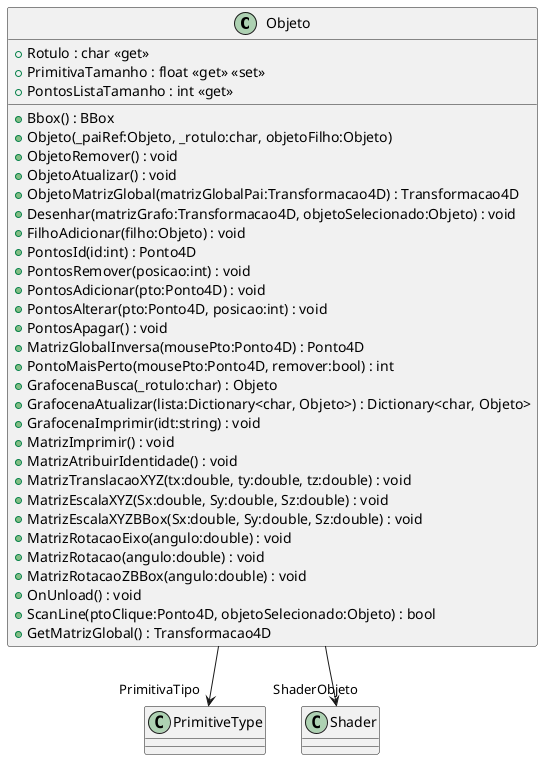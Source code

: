 @startuml
class Objeto {
    + Rotulo : char <<get>>
    + PrimitivaTamanho : float <<get>> <<set>>
    + PontosListaTamanho : int <<get>>
    + Bbox() : BBox
    + Objeto(_paiRef:Objeto, _rotulo:char, objetoFilho:Objeto)
    + ObjetoRemover() : void
    + ObjetoAtualizar() : void
    + ObjetoMatrizGlobal(matrizGlobalPai:Transformacao4D) : Transformacao4D
    + Desenhar(matrizGrafo:Transformacao4D, objetoSelecionado:Objeto) : void
    + FilhoAdicionar(filho:Objeto) : void
    + PontosId(id:int) : Ponto4D
    + PontosRemover(posicao:int) : void
    + PontosAdicionar(pto:Ponto4D) : void
    + PontosAlterar(pto:Ponto4D, posicao:int) : void
    + PontosApagar() : void
    + MatrizGlobalInversa(mousePto:Ponto4D) : Ponto4D
    + PontoMaisPerto(mousePto:Ponto4D, remover:bool) : int
    + GrafocenaBusca(_rotulo:char) : Objeto
    + GrafocenaAtualizar(lista:Dictionary<char, Objeto>) : Dictionary<char, Objeto>
    + GrafocenaImprimir(idt:string) : void
    + MatrizImprimir() : void
    + MatrizAtribuirIdentidade() : void
    + MatrizTranslacaoXYZ(tx:double, ty:double, tz:double) : void
    + MatrizEscalaXYZ(Sx:double, Sy:double, Sz:double) : void
    + MatrizEscalaXYZBBox(Sx:double, Sy:double, Sz:double) : void
    + MatrizRotacaoEixo(angulo:double) : void
    + MatrizRotacao(angulo:double) : void
    + MatrizRotacaoZBBox(angulo:double) : void
    + OnUnload() : void
    + ScanLine(ptoClique:Ponto4D, objetoSelecionado:Objeto) : bool
    + GetMatrizGlobal() : Transformacao4D
}
Objeto --> "PrimitivaTipo" PrimitiveType
Objeto --> "ShaderObjeto" Shader
@enduml
